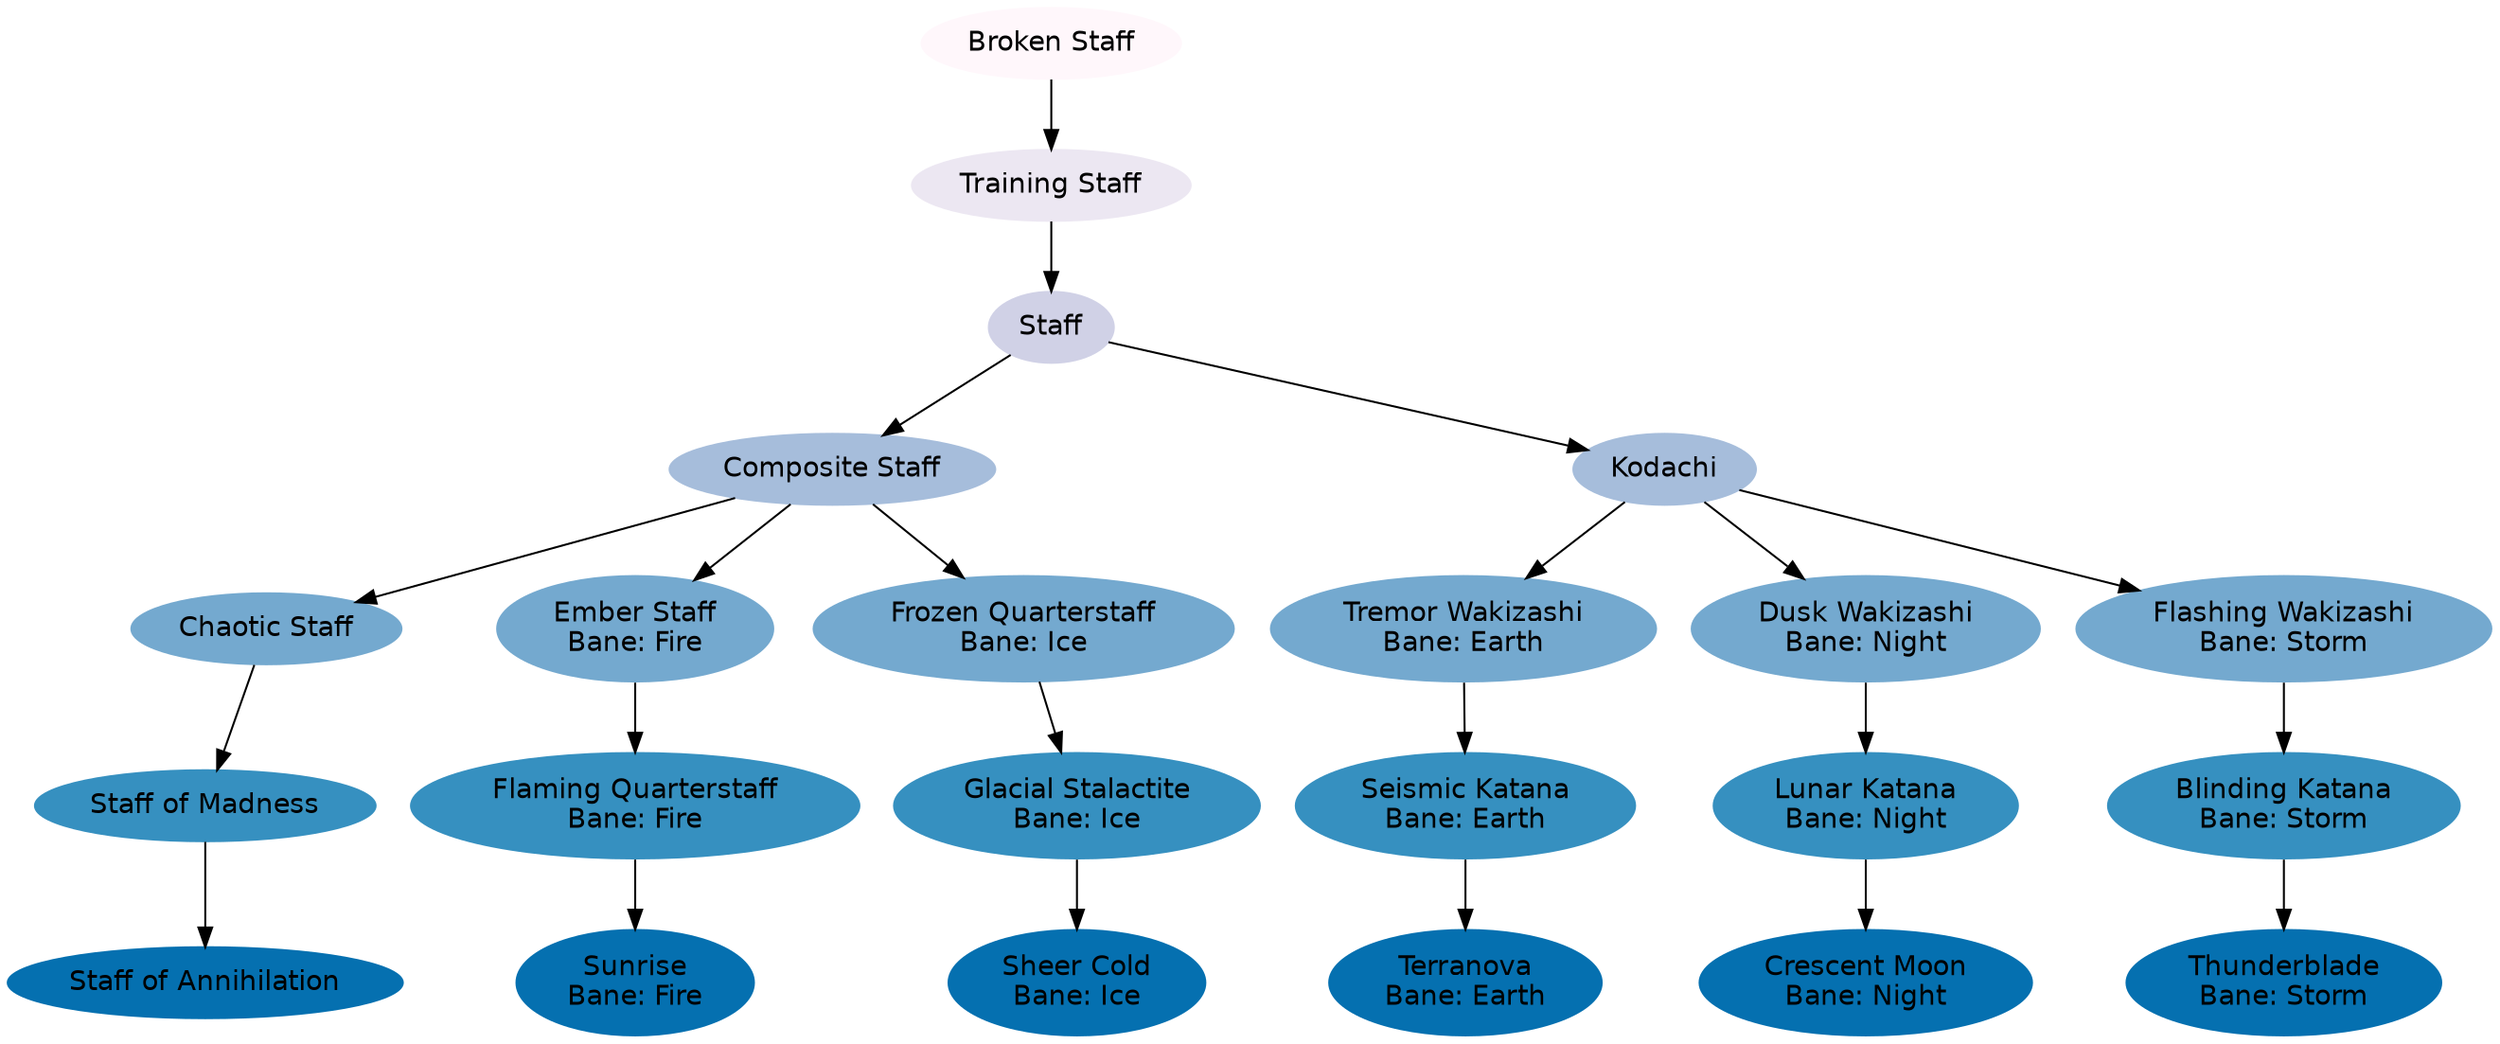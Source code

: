 digraph g1 {
    layout="dot";
    node[style=filled, fontname="Helvetica"];
    "Broken Staff"[colorscheme=pubu8, color=1]
"Training Staff"[colorscheme=pubu8, color=2]
"Staff"[colorscheme=pubu8, color=3]
"Composite Staff"[colorscheme=pubu8, color=4]
"Kodachi"[colorscheme=pubu8, color=4]
"Tremor Wakizashi" [ label = "Tremor Wakizashi\nBane: Earth" ][colorscheme=pubu8, color=5]
"Dusk Wakizashi" [ label = "Dusk Wakizashi\nBane: Night" ][colorscheme=pubu8, color=5]
"Flashing Wakizashi" [ label = "Flashing Wakizashi\nBane: Storm" ][colorscheme=pubu8, color=5]
"Chaotic Staff"[colorscheme=pubu8, color=5]
"Ember Staff" [ label = "Ember Staff\nBane: Fire" ][colorscheme=pubu8, color=5]
"Frozen Quarterstaff" [ label = "Frozen Quarterstaff\nBane: Ice" ][colorscheme=pubu8, color=5]
"Glacial Stalactite" [ label = "Glacial Stalactite\nBane: Ice" ][colorscheme=pubu8, color=6]
"Flaming Quarterstaff" [ label = "Flaming Quarterstaff\nBane: Fire" ][colorscheme=pubu8, color=6]
"Staff of Madness"[colorscheme=pubu8, color=6]
"Blinding Katana" [ label = "Blinding Katana\nBane: Storm" ][colorscheme=pubu8, color=6]
"Lunar Katana" [ label = "Lunar Katana\nBane: Night" ][colorscheme=pubu8, color=6]
"Seismic Katana" [ label = "Seismic Katana\nBane: Earth" ][colorscheme=pubu8, color=6]
"Terranova" [ label = "Terranova\nBane: Earth" ][colorscheme=pubu8, color=7]
"Crescent Moon" [ label = "Crescent Moon\nBane: Night" ][colorscheme=pubu8, color=7]
"Thunderblade" [ label = "Thunderblade\nBane: Storm" ][colorscheme=pubu8, color=7]
"Staff of Annihilation"[colorscheme=pubu8, color=7]
"Sunrise" [ label = "Sunrise\nBane: Fire" ][colorscheme=pubu8, color=7]
"Sheer Cold" [ label = "Sheer Cold\nBane: Ice" ][colorscheme=pubu8, color=7]

"Broken Staff" -> "Training Staff"
"Training Staff" -> "Staff"
"Staff" -> "Composite Staff"
"Staff" -> "Kodachi"
"Kodachi" -> "Tremor Wakizashi"
"Kodachi" -> "Dusk Wakizashi"
"Kodachi" -> "Flashing Wakizashi"
"Composite Staff" -> "Chaotic Staff"
"Composite Staff" -> "Ember Staff"
"Composite Staff" -> "Frozen Quarterstaff"
"Frozen Quarterstaff" -> "Glacial Stalactite"
"Ember Staff" -> "Flaming Quarterstaff"
"Chaotic Staff" -> "Staff of Madness"
"Flashing Wakizashi" -> "Blinding Katana"
"Dusk Wakizashi" -> "Lunar Katana"
"Tremor Wakizashi" -> "Seismic Katana"
"Seismic Katana" -> "Terranova"
"Lunar Katana" -> "Crescent Moon"
"Blinding Katana" -> "Thunderblade"
"Staff of Madness" -> "Staff of Annihilation"
"Flaming Quarterstaff" -> "Sunrise"
"Glacial Stalactite" -> "Sheer Cold"
}